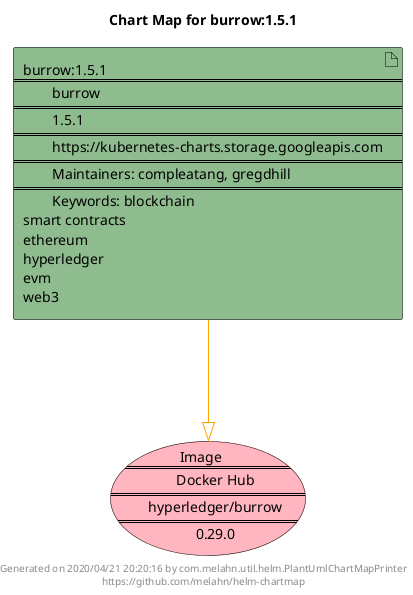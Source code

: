 @startuml
skinparam linetype ortho
skinparam backgroundColor white
skinparam usecaseBorderColor black
skinparam usecaseArrowColor LightSlateGray
skinparam artifactBorderColor black
skinparam artifactArrowColor LightSlateGray

title Chart Map for burrow:1.5.1

'There is one referenced Helm Chart
artifact "burrow:1.5.1\n====\n\tburrow\n====\n\t1.5.1\n====\n\thttps://kubernetes-charts.storage.googleapis.com\n====\n\tMaintainers: compleatang, gregdhill\n====\n\tKeywords: blockchain\nsmart contracts\nethereum\nhyperledger\nevm\nweb3" as burrow_1_5_1 #DarkSeaGreen

'There is one referenced Docker Image
usecase "Image\n====\n\tDocker Hub\n====\n\thyperledger/burrow\n====\n\t0.29.0" as hyperledger_burrow_0_29_0 #LightPink

'Chart Dependencies
burrow_1_5_1--[#orange]-|>hyperledger_burrow_0_29_0

center footer Generated on 2020/04/21 20:20:16 by com.melahn.util.helm.PlantUmlChartMapPrinter\nhttps://github.com/melahn/helm-chartmap
@enduml
